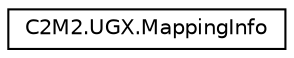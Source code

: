 digraph "Graphical Class Hierarchy"
{
 // LATEX_PDF_SIZE
  edge [fontname="Helvetica",fontsize="10",labelfontname="Helvetica",labelfontsize="10"];
  node [fontname="Helvetica",fontsize="10",shape=record];
  rankdir="LR";
  Node0 [label="C2M2.UGX.MappingInfo",height=0.2,width=0.4,color="black", fillcolor="white", style="filled",URL="$d1/d24/struct_c2_m2_1_1_u_g_x_1_1_mapping_info.html",tooltip="Encapsulates the grids and mapping data"];
}
